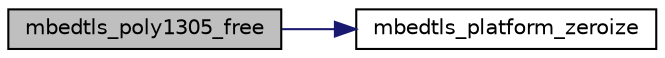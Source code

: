 digraph "mbedtls_poly1305_free"
{
 // LATEX_PDF_SIZE
  edge [fontname="Helvetica",fontsize="10",labelfontname="Helvetica",labelfontsize="10"];
  node [fontname="Helvetica",fontsize="10",shape=record];
  rankdir="LR";
  Node1 [label="mbedtls_poly1305_free",height=0.2,width=0.4,color="black", fillcolor="grey75", style="filled", fontcolor="black",tooltip="This function releases and clears the specified Poly1305 context."];
  Node1 -> Node2 [color="midnightblue",fontsize="10",style="solid",fontname="Helvetica"];
  Node2 [label="mbedtls_platform_zeroize",height=0.2,width=0.4,color="black", fillcolor="white", style="filled",URL="$dd/dde/platform__util_8c.html#aa4e36b2c1c58d8ad89e1e11b6ebea2d9",tooltip="Securely zeroize a buffer."];
}

